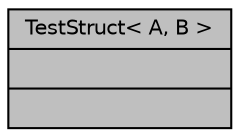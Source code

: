 digraph "TestStruct&lt; A, B &gt;"
{
 // INTERACTIVE_SVG=YES
  bgcolor="transparent";
  edge [fontname="Helvetica",fontsize="10",labelfontname="Helvetica",labelfontsize="10"];
  node [fontname="Helvetica",fontsize="10",shape=record];
  Node1 [label="{TestStruct\< A, B \>\n||}",height=0.2,width=0.4,color="black", fillcolor="grey75", style="filled", fontcolor="black"];
}

